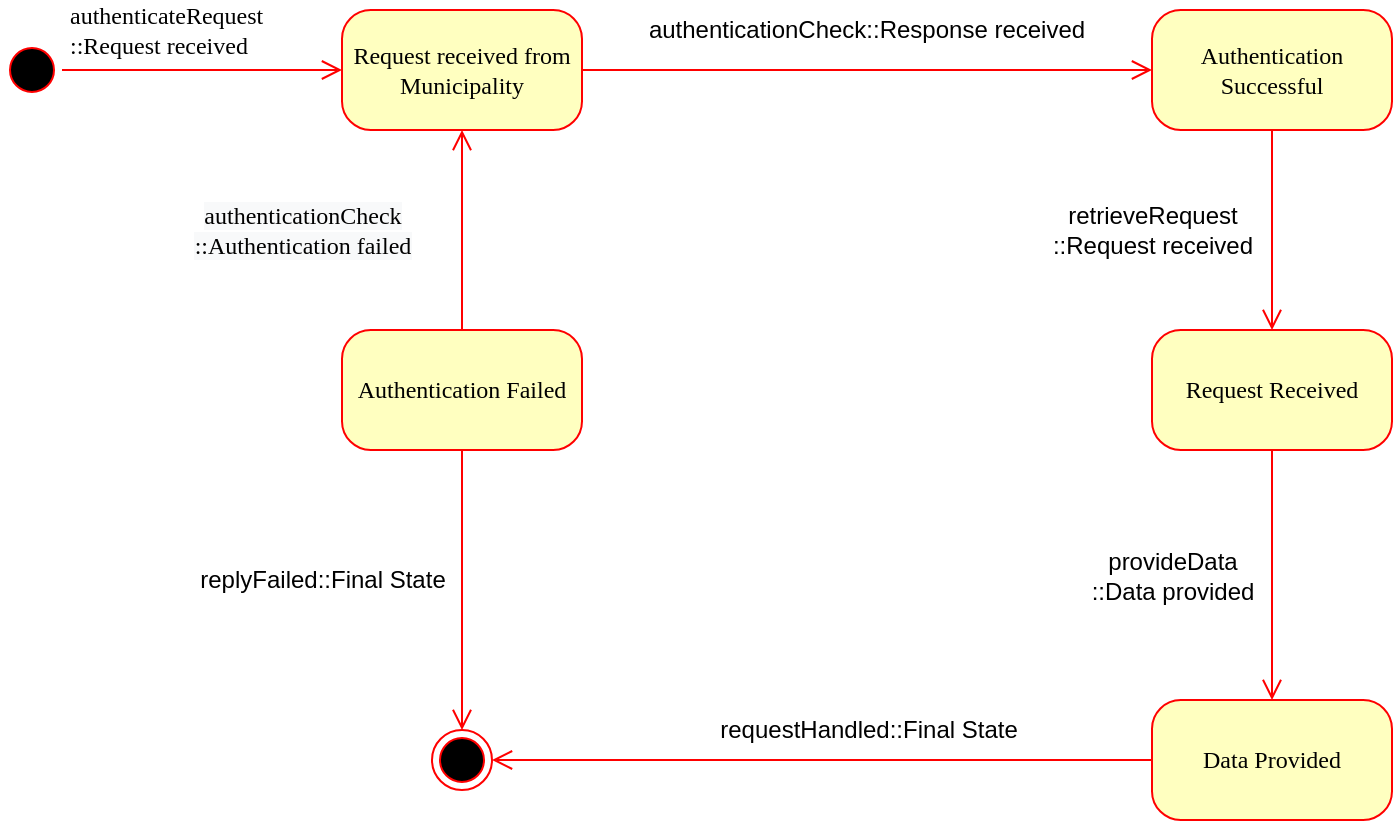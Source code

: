 <mxfile version="12.1.7" type="device" pages="1"><diagram name="Page-1" id="58cdce13-f638-feb5-8d6f-7d28b1aa9fa0"><mxGraphModel dx="1332" dy="763" grid="1" gridSize="10" guides="1" tooltips="1" connect="1" arrows="1" fold="1" page="1" pageScale="1" pageWidth="1100" pageHeight="850" background="#ffffff" math="0" shadow="0"><root><mxCell id="0"/><mxCell id="1" parent="0"/><mxCell id="FDkvUrVPdShcXh2d4JKV-59" value="" style="ellipse;html=1;shape=startState;fillColor=#000000;strokeColor=#ff0000;rounded=1;shadow=0;comic=0;labelBackgroundColor=none;fontFamily=Verdana;fontSize=12;fontColor=#000000;align=center;direction=south;" parent="1" vertex="1"><mxGeometry x="210" y="145" width="30" height="30" as="geometry"/></mxCell><mxCell id="FDkvUrVPdShcXh2d4JKV-60" value="Request received from Municipality" style="rounded=1;whiteSpace=wrap;html=1;arcSize=24;fillColor=#ffffc0;strokeColor=#ff0000;shadow=0;comic=0;labelBackgroundColor=none;fontFamily=Verdana;fontSize=12;fontColor=#000000;align=center;" parent="1" vertex="1"><mxGeometry x="380" y="130" width="120" height="60" as="geometry"/></mxCell><mxCell id="FDkvUrVPdShcXh2d4JKV-61" style="edgeStyle=orthogonalEdgeStyle;html=1;exitX=1;exitY=0.5;labelBackgroundColor=none;endArrow=open;endSize=8;strokeColor=#ff0000;fontFamily=Verdana;fontSize=12;align=left;exitDx=0;exitDy=0;" parent="1" source="FDkvUrVPdShcXh2d4JKV-60" target="FDkvUrVPdShcXh2d4JKV-63" edge="1"><mxGeometry relative="1" as="geometry"><Array as="points"/><mxPoint x="585" y="160" as="targetPoint"/></mxGeometry></mxCell><mxCell id="FDkvUrVPdShcXh2d4JKV-62" value="authenticationCheck::Response received" style="text;html=1;resizable=0;points=[];align=center;verticalAlign=middle;labelBackgroundColor=#ffffff;" parent="FDkvUrVPdShcXh2d4JKV-61" vertex="1" connectable="0"><mxGeometry x="0.529" y="75" relative="1" as="geometry"><mxPoint x="-76" y="55" as="offset"/></mxGeometry></mxCell><mxCell id="FDkvUrVPdShcXh2d4JKV-63" value="Authentication Successful" style="rounded=1;whiteSpace=wrap;html=1;arcSize=24;fillColor=#ffffc0;strokeColor=#ff0000;shadow=0;comic=0;labelBackgroundColor=none;fontFamily=Verdana;fontSize=12;fontColor=#000000;align=center;" parent="1" vertex="1"><mxGeometry x="785" y="130" width="120" height="60" as="geometry"/></mxCell><mxCell id="FDkvUrVPdShcXh2d4JKV-64" value="authenticateRequest&lt;br&gt;::Request received" style="edgeStyle=orthogonalEdgeStyle;html=1;labelBackgroundColor=none;endArrow=open;endSize=8;strokeColor=#ff0000;fontFamily=Verdana;fontSize=12;align=left;" parent="1" source="FDkvUrVPdShcXh2d4JKV-59" target="FDkvUrVPdShcXh2d4JKV-60" edge="1"><mxGeometry x="-0.755" y="25" relative="1" as="geometry"><Array as="points"/><mxPoint x="-15" y="5" as="offset"/><mxPoint x="230" y="220" as="sourcePoint"/></mxGeometry></mxCell><mxCell id="FDkvUrVPdShcXh2d4JKV-65" value="" style="ellipse;html=1;shape=endState;fillColor=#000000;strokeColor=#ff0000;rounded=1;shadow=0;comic=0;labelBackgroundColor=none;fontFamily=Verdana;fontSize=12;fontColor=#000000;align=center;" parent="1" vertex="1"><mxGeometry x="425" y="490" width="30" height="30" as="geometry"/></mxCell><mxCell id="FDkvUrVPdShcXh2d4JKV-66" value="Authentication Failed" style="rounded=1;whiteSpace=wrap;html=1;arcSize=24;fillColor=#ffffc0;strokeColor=#ff0000;shadow=0;comic=0;labelBackgroundColor=none;fontFamily=Verdana;fontSize=12;fontColor=#000000;align=center;" parent="1" vertex="1"><mxGeometry x="380" y="290" width="120" height="60" as="geometry"/></mxCell><mxCell id="FDkvUrVPdShcXh2d4JKV-69" style="edgeStyle=orthogonalEdgeStyle;html=1;labelBackgroundColor=none;endArrow=open;endSize=8;strokeColor=#ff0000;fontFamily=Verdana;fontSize=12;align=left;entryX=0.5;entryY=1;entryDx=0;entryDy=0;exitX=0.5;exitY=0;exitDx=0;exitDy=0;" parent="1" source="FDkvUrVPdShcXh2d4JKV-66" target="FDkvUrVPdShcXh2d4JKV-60" edge="1"><mxGeometry relative="1" as="geometry"><Array as="points"><mxPoint x="440" y="250"/><mxPoint x="440" y="250"/></Array><mxPoint x="770" y="200" as="sourcePoint"/><mxPoint x="470" y="390" as="targetPoint"/></mxGeometry></mxCell><mxCell id="FDkvUrVPdShcXh2d4JKV-70" value="&lt;span style=&quot;font-family: &amp;#34;verdana&amp;#34; ; text-align: left ; background-color: rgb(248 , 249 , 250)&quot;&gt;authenticationCheck&lt;br&gt;::Authentication failed&lt;/span&gt;" style="text;html=1;resizable=0;points=[];align=center;verticalAlign=middle;labelBackgroundColor=#ffffff;" parent="FDkvUrVPdShcXh2d4JKV-69" vertex="1" connectable="0"><mxGeometry x="-0.356" y="13" relative="1" as="geometry"><mxPoint x="-67" y="-18" as="offset"/></mxGeometry></mxCell><mxCell id="FDkvUrVPdShcXh2d4JKV-71" value="Request Received" style="rounded=1;whiteSpace=wrap;html=1;arcSize=24;fillColor=#ffffc0;strokeColor=#ff0000;shadow=0;comic=0;labelBackgroundColor=none;fontFamily=Verdana;fontSize=12;fontColor=#000000;align=center;" parent="1" vertex="1"><mxGeometry x="785" y="290" width="120" height="60" as="geometry"/></mxCell><mxCell id="FDkvUrVPdShcXh2d4JKV-72" style="edgeStyle=orthogonalEdgeStyle;html=1;labelBackgroundColor=none;endArrow=open;endSize=8;strokeColor=#ff0000;fontFamily=Verdana;fontSize=12;align=left;entryX=0.5;entryY=0;entryDx=0;entryDy=0;" parent="1" source="FDkvUrVPdShcXh2d4JKV-63" target="FDkvUrVPdShcXh2d4JKV-71" edge="1"><mxGeometry relative="1" as="geometry"><Array as="points"><mxPoint x="845" y="260"/><mxPoint x="845" y="260"/></Array><mxPoint x="770" y="200" as="sourcePoint"/><mxPoint x="470" y="390" as="targetPoint"/></mxGeometry></mxCell><mxCell id="FDkvUrVPdShcXh2d4JKV-73" value="retrieveRequest&lt;br&gt;::Request received" style="text;html=1;resizable=0;points=[];align=center;verticalAlign=middle;labelBackgroundColor=#ffffff;" parent="FDkvUrVPdShcXh2d4JKV-72" vertex="1" connectable="0"><mxGeometry x="-0.356" y="13" relative="1" as="geometry"><mxPoint x="-73" y="18" as="offset"/></mxGeometry></mxCell><mxCell id="FDkvUrVPdShcXh2d4JKV-83" style="edgeStyle=orthogonalEdgeStyle;html=1;labelBackgroundColor=none;endArrow=open;endSize=8;strokeColor=#ff0000;fontFamily=Verdana;fontSize=12;align=left;entryX=1;entryY=0.5;entryDx=0;entryDy=0;exitX=0;exitY=0.5;exitDx=0;exitDy=0;" parent="1" source="FDkvUrVPdShcXh2d4JKV-85" target="FDkvUrVPdShcXh2d4JKV-65" edge="1"><mxGeometry relative="1" as="geometry"><Array as="points"/><mxPoint x="270" y="730" as="sourcePoint"/><mxPoint x="170" y="890" as="targetPoint"/></mxGeometry></mxCell><mxCell id="FDkvUrVPdShcXh2d4JKV-84" value="requestHandled::Final State" style="text;html=1;resizable=0;points=[];align=center;verticalAlign=middle;labelBackgroundColor=#ffffff;" parent="FDkvUrVPdShcXh2d4JKV-83" vertex="1" connectable="0"><mxGeometry x="-0.356" y="13" relative="1" as="geometry"><mxPoint x="-36" y="-28" as="offset"/></mxGeometry></mxCell><mxCell id="FDkvUrVPdShcXh2d4JKV-85" value="Data Provided" style="rounded=1;whiteSpace=wrap;html=1;arcSize=24;fillColor=#ffffc0;strokeColor=#ff0000;shadow=0;comic=0;labelBackgroundColor=none;fontFamily=Verdana;fontSize=12;fontColor=#000000;align=center;" parent="1" vertex="1"><mxGeometry x="785" y="475" width="120" height="60" as="geometry"/></mxCell><mxCell id="FDkvUrVPdShcXh2d4JKV-86" style="edgeStyle=orthogonalEdgeStyle;html=1;labelBackgroundColor=none;endArrow=open;endSize=8;strokeColor=#ff0000;fontFamily=Verdana;fontSize=12;align=left;exitX=0.5;exitY=1;exitDx=0;exitDy=0;entryX=0.5;entryY=0;entryDx=0;entryDy=0;" parent="1" source="FDkvUrVPdShcXh2d4JKV-71" target="FDkvUrVPdShcXh2d4JKV-85" edge="1"><mxGeometry relative="1" as="geometry"><Array as="points"><mxPoint x="845" y="370"/><mxPoint x="845" y="370"/></Array><mxPoint x="1020" y="570" as="sourcePoint"/><mxPoint x="920" y="380" as="targetPoint"/></mxGeometry></mxCell><mxCell id="FDkvUrVPdShcXh2d4JKV-87" value="provideData&lt;br&gt;::Data provided" style="text;html=1;resizable=0;points=[];align=center;verticalAlign=middle;labelBackgroundColor=#ffffff;" parent="FDkvUrVPdShcXh2d4JKV-86" vertex="1" connectable="0"><mxGeometry x="-0.356" y="13" relative="1" as="geometry"><mxPoint x="-63" y="22.5" as="offset"/></mxGeometry></mxCell><mxCell id="FDkvUrVPdShcXh2d4JKV-95" style="edgeStyle=orthogonalEdgeStyle;html=1;labelBackgroundColor=none;endArrow=open;endSize=8;strokeColor=#ff0000;fontFamily=Verdana;fontSize=12;align=left;entryX=0.5;entryY=0;entryDx=0;entryDy=0;exitX=0.5;exitY=1;exitDx=0;exitDy=0;" parent="1" source="FDkvUrVPdShcXh2d4JKV-66" target="FDkvUrVPdShcXh2d4JKV-65" edge="1"><mxGeometry relative="1" as="geometry"><Array as="points"/><mxPoint x="380" y="380" as="sourcePoint"/><mxPoint x="180" y="380" as="targetPoint"/></mxGeometry></mxCell><mxCell id="FDkvUrVPdShcXh2d4JKV-96" value="replyFailed::Final State" style="text;html=1;resizable=0;points=[];align=center;verticalAlign=middle;labelBackgroundColor=#ffffff;" parent="FDkvUrVPdShcXh2d4JKV-95" vertex="1" connectable="0"><mxGeometry x="-0.356" y="13" relative="1" as="geometry"><mxPoint x="-83" y="20" as="offset"/></mxGeometry></mxCell></root></mxGraphModel></diagram></mxfile>